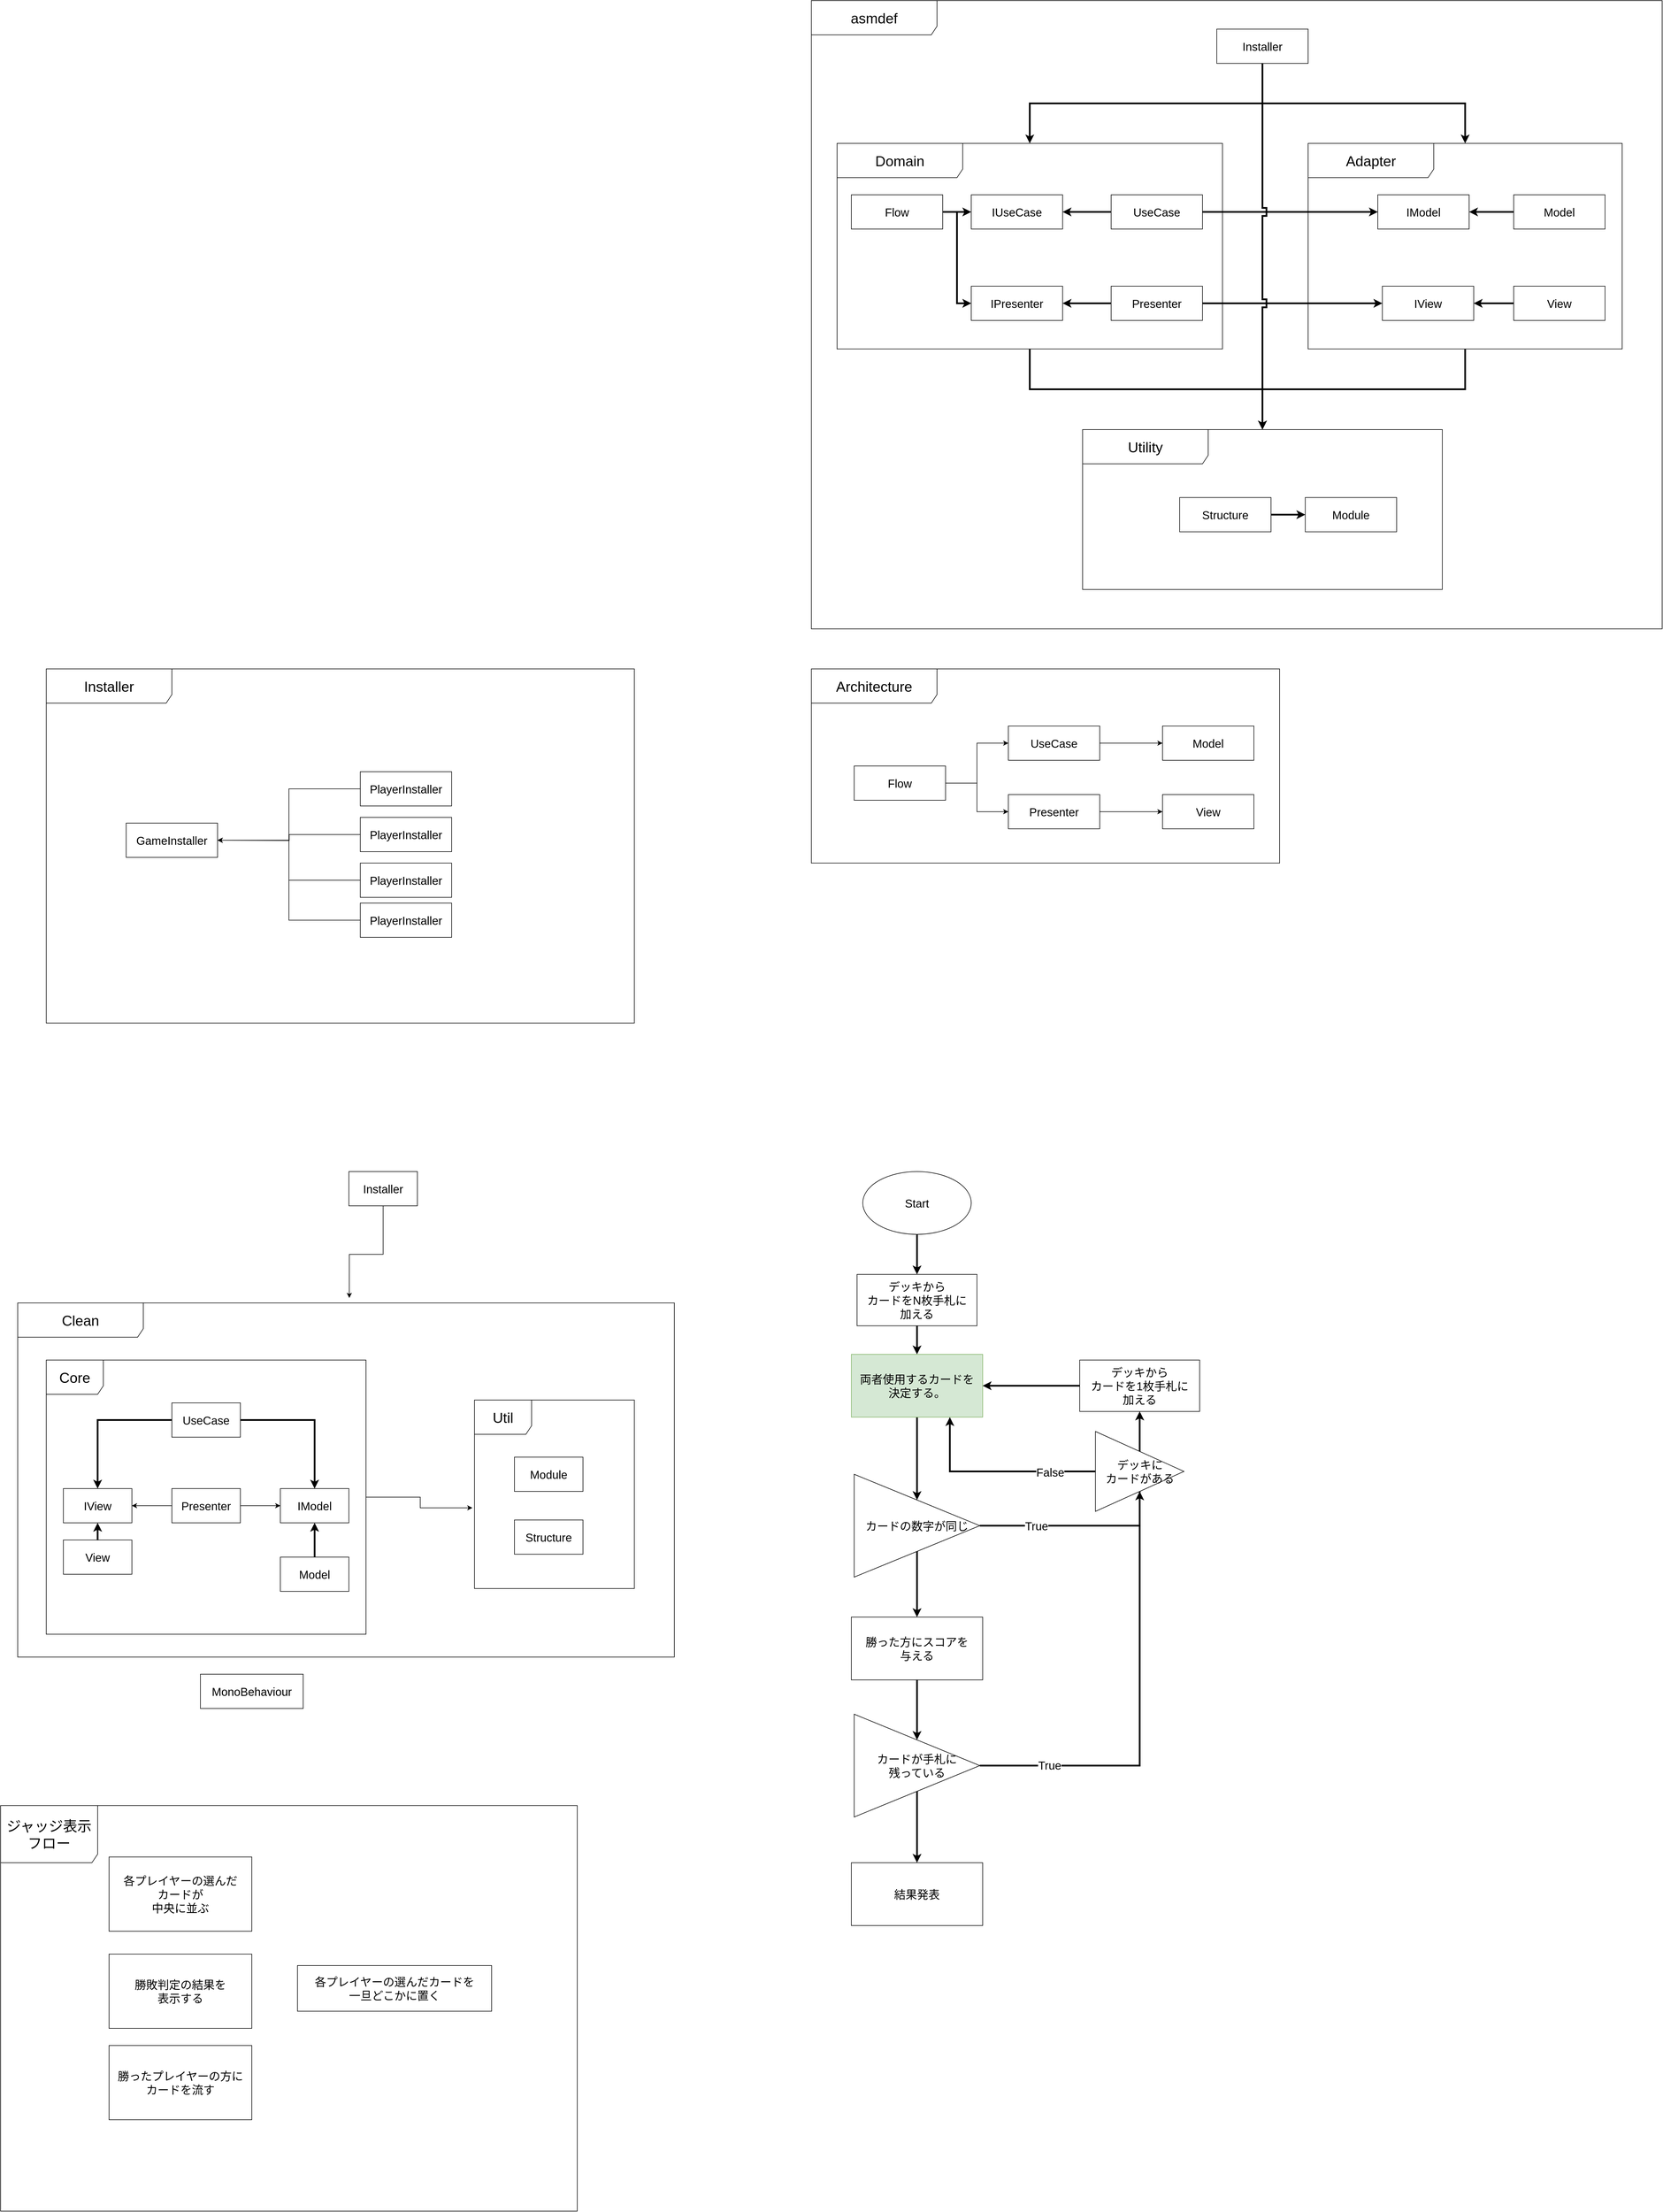 <mxfile version="22.1.22" type="embed">
  <diagram id="23iRSUPoRavnBvh4doch" name="Page-1">
    <mxGraphModel dx="2410" dy="3486" grid="1" gridSize="10" guides="1" tooltips="1" connect="1" arrows="1" fold="1" page="1" pageScale="1" pageWidth="827" pageHeight="1169" math="0" shadow="0">
      <root>
        <mxCell id="0" />
        <mxCell id="1" parent="0" />
        <mxCell id="11" style="edgeStyle=orthogonalEdgeStyle;shape=connector;rounded=0;orthogonalLoop=1;jettySize=auto;html=1;exitX=0.5;exitY=1;exitDx=0;exitDy=0;entryX=0.5;entryY=0;entryDx=0;entryDy=0;labelBackgroundColor=default;strokeColor=default;strokeWidth=3;align=center;verticalAlign=middle;fontFamily=Helvetica;fontSize=20;fontColor=default;endArrow=classic;" parent="1" source="7" target="10" edge="1">
          <mxGeometry relative="1" as="geometry" />
        </mxCell>
        <mxCell id="7" value="デッキから&lt;br&gt;カードをN枚手札に&lt;br&gt;加える" style="rounded=0;whiteSpace=wrap;html=1;fontSize=20;" parent="1" vertex="1">
          <mxGeometry x="920" y="310" width="210" height="90" as="geometry" />
        </mxCell>
        <mxCell id="9" style="edgeStyle=orthogonalEdgeStyle;rounded=0;orthogonalLoop=1;jettySize=auto;html=1;exitX=0.5;exitY=1;exitDx=0;exitDy=0;entryX=0.5;entryY=0;entryDx=0;entryDy=0;fontFamily=Helvetica;fontSize=20;fontColor=default;strokeWidth=3;" parent="1" source="8" target="7" edge="1">
          <mxGeometry relative="1" as="geometry" />
        </mxCell>
        <mxCell id="8" value="Start" style="ellipse;whiteSpace=wrap;html=1;rounded=0;strokeColor=default;align=center;verticalAlign=middle;fontFamily=Helvetica;fontSize=20;fontColor=default;fillColor=default;" parent="1" vertex="1">
          <mxGeometry x="930" y="130" width="190" height="110" as="geometry" />
        </mxCell>
        <mxCell id="15" style="edgeStyle=orthogonalEdgeStyle;shape=connector;rounded=0;orthogonalLoop=1;jettySize=auto;html=1;exitX=0.5;exitY=1;exitDx=0;exitDy=0;labelBackgroundColor=default;strokeColor=default;strokeWidth=3;align=center;verticalAlign=middle;fontFamily=Helvetica;fontSize=20;fontColor=default;endArrow=classic;" parent="1" source="10" target="13" edge="1">
          <mxGeometry relative="1" as="geometry" />
        </mxCell>
        <mxCell id="10" value="両者使用するカードを&lt;br&gt;決定する。" style="rounded=0;whiteSpace=wrap;html=1;fontSize=20;fillColor=#d5e8d4;strokeColor=#82b366;" parent="1" vertex="1">
          <mxGeometry x="910" y="450" width="230" height="110" as="geometry" />
        </mxCell>
        <mxCell id="14" style="edgeStyle=orthogonalEdgeStyle;shape=connector;rounded=0;orthogonalLoop=1;jettySize=auto;html=1;exitX=1;exitY=0.5;exitDx=0;exitDy=0;entryX=0.5;entryY=1;entryDx=0;entryDy=0;labelBackgroundColor=default;strokeColor=default;strokeWidth=3;align=center;verticalAlign=middle;fontFamily=Helvetica;fontSize=20;fontColor=default;endArrow=classic;" parent="1" source="13" target="21" edge="1">
          <mxGeometry relative="1" as="geometry">
            <Array as="points">
              <mxPoint x="1415" y="750" />
            </Array>
          </mxGeometry>
        </mxCell>
        <mxCell id="26" value="True" style="edgeLabel;html=1;align=center;verticalAlign=middle;resizable=0;points=[];fontSize=20;fontFamily=Helvetica;fontColor=default;" parent="14" vertex="1" connectable="0">
          <mxGeometry x="-0.588" relative="1" as="geometry">
            <mxPoint as="offset" />
          </mxGeometry>
        </mxCell>
        <mxCell id="18" style="edgeStyle=orthogonalEdgeStyle;rounded=0;orthogonalLoop=1;jettySize=auto;html=1;exitX=0.5;exitY=1;exitDx=0;exitDy=0;entryX=0.5;entryY=0;entryDx=0;entryDy=0;strokeWidth=3;" parent="1" source="13" target="17" edge="1">
          <mxGeometry relative="1" as="geometry" />
        </mxCell>
        <mxCell id="13" value="カードの数字が同じ" style="triangle;whiteSpace=wrap;html=1;rounded=0;strokeColor=default;align=center;verticalAlign=middle;fontFamily=Helvetica;fontSize=20;fontColor=default;fillColor=default;" parent="1" vertex="1">
          <mxGeometry x="915" y="660" width="220" height="180" as="geometry" />
        </mxCell>
        <mxCell id="20" style="edgeStyle=orthogonalEdgeStyle;shape=connector;rounded=0;orthogonalLoop=1;jettySize=auto;html=1;exitX=0.5;exitY=1;exitDx=0;exitDy=0;labelBackgroundColor=default;strokeColor=default;strokeWidth=3;align=center;verticalAlign=middle;fontFamily=Helvetica;fontSize=11;fontColor=default;endArrow=classic;" parent="1" source="17" target="19" edge="1">
          <mxGeometry relative="1" as="geometry" />
        </mxCell>
        <mxCell id="17" value="勝った方にスコアを&lt;br&gt;与える" style="rounded=0;whiteSpace=wrap;html=1;fontSize=20;" parent="1" vertex="1">
          <mxGeometry x="910" y="910" width="230" height="110" as="geometry" />
        </mxCell>
        <mxCell id="23" style="edgeStyle=orthogonalEdgeStyle;shape=connector;rounded=0;orthogonalLoop=1;jettySize=auto;html=1;entryX=0.5;entryY=1;entryDx=0;entryDy=0;labelBackgroundColor=default;strokeColor=default;strokeWidth=3;align=center;verticalAlign=middle;fontFamily=Helvetica;fontSize=11;fontColor=default;endArrow=classic;" parent="1" source="27" target="21" edge="1">
          <mxGeometry relative="1" as="geometry" />
        </mxCell>
        <mxCell id="33" style="edgeStyle=orthogonalEdgeStyle;shape=connector;rounded=0;orthogonalLoop=1;jettySize=auto;html=1;exitX=0.5;exitY=1;exitDx=0;exitDy=0;entryX=0.5;entryY=0;entryDx=0;entryDy=0;labelBackgroundColor=default;strokeColor=default;strokeWidth=3;align=center;verticalAlign=middle;fontFamily=Helvetica;fontSize=11;fontColor=default;endArrow=classic;" parent="1" source="19" target="32" edge="1">
          <mxGeometry relative="1" as="geometry" />
        </mxCell>
        <mxCell id="19" value="カードが手札に&lt;br&gt;残っている" style="triangle;whiteSpace=wrap;html=1;rounded=0;strokeColor=default;align=center;verticalAlign=middle;fontFamily=Helvetica;fontSize=20;fontColor=default;fillColor=default;" parent="1" vertex="1">
          <mxGeometry x="915" y="1080" width="220" height="180" as="geometry" />
        </mxCell>
        <mxCell id="22" style="edgeStyle=orthogonalEdgeStyle;shape=connector;rounded=0;orthogonalLoop=1;jettySize=auto;html=1;exitX=0;exitY=0.5;exitDx=0;exitDy=0;entryX=1;entryY=0.5;entryDx=0;entryDy=0;labelBackgroundColor=default;strokeColor=default;strokeWidth=3;align=center;verticalAlign=middle;fontFamily=Helvetica;fontSize=11;fontColor=default;endArrow=classic;" parent="1" source="21" target="10" edge="1">
          <mxGeometry relative="1" as="geometry" />
        </mxCell>
        <mxCell id="21" value="デッキから&lt;br&gt;カードを1枚手札に&lt;br&gt;加える" style="rounded=0;whiteSpace=wrap;html=1;fontSize=20;" parent="1" vertex="1">
          <mxGeometry x="1310" y="460" width="210" height="90" as="geometry" />
        </mxCell>
        <mxCell id="28" value="" style="edgeStyle=orthogonalEdgeStyle;shape=connector;rounded=0;orthogonalLoop=1;jettySize=auto;html=1;entryX=0.5;entryY=1;entryDx=0;entryDy=0;labelBackgroundColor=default;strokeColor=default;strokeWidth=3;align=center;verticalAlign=middle;fontFamily=Helvetica;fontSize=11;fontColor=default;endArrow=classic;" parent="1" source="19" target="27" edge="1">
          <mxGeometry relative="1" as="geometry">
            <mxPoint x="1135" y="1170" as="sourcePoint" />
            <mxPoint x="1415" y="550" as="targetPoint" />
          </mxGeometry>
        </mxCell>
        <mxCell id="29" value="True" style="edgeLabel;html=1;align=center;verticalAlign=middle;resizable=0;points=[];fontSize=20;fontFamily=Helvetica;fontColor=default;" parent="28" vertex="1" connectable="0">
          <mxGeometry x="-0.68" y="1" relative="1" as="geometry">
            <mxPoint as="offset" />
          </mxGeometry>
        </mxCell>
        <mxCell id="30" style="edgeStyle=orthogonalEdgeStyle;shape=connector;rounded=0;orthogonalLoop=1;jettySize=auto;html=1;exitX=0;exitY=0.5;exitDx=0;exitDy=0;entryX=0.75;entryY=1;entryDx=0;entryDy=0;labelBackgroundColor=default;strokeColor=default;strokeWidth=3;align=center;verticalAlign=middle;fontFamily=Helvetica;fontSize=11;fontColor=default;endArrow=classic;" parent="1" source="27" target="10" edge="1">
          <mxGeometry relative="1" as="geometry" />
        </mxCell>
        <mxCell id="31" value="False" style="edgeLabel;html=1;align=center;verticalAlign=middle;resizable=0;points=[];fontSize=20;fontFamily=Helvetica;fontColor=default;" parent="30" vertex="1" connectable="0">
          <mxGeometry x="-0.542" y="1" relative="1" as="geometry">
            <mxPoint as="offset" />
          </mxGeometry>
        </mxCell>
        <mxCell id="27" value="デッキに&lt;br&gt;カードがある" style="triangle;whiteSpace=wrap;html=1;rounded=0;strokeColor=default;align=center;verticalAlign=middle;fontFamily=Helvetica;fontSize=20;fontColor=default;fillColor=default;" parent="1" vertex="1">
          <mxGeometry x="1337.5" y="585" width="155" height="140" as="geometry" />
        </mxCell>
        <mxCell id="32" value="結果発表" style="rounded=0;whiteSpace=wrap;html=1;fontSize=20;" parent="1" vertex="1">
          <mxGeometry x="910" y="1340" width="230" height="110" as="geometry" />
        </mxCell>
        <mxCell id="38" value="Module" style="rounded=0;whiteSpace=wrap;html=1;fontSize=20;" parent="1" vertex="1">
          <mxGeometry x="320" y="630" width="120" height="60" as="geometry" />
        </mxCell>
        <mxCell id="39" value="Structure" style="rounded=0;whiteSpace=wrap;html=1;fontSize=20;" parent="1" vertex="1">
          <mxGeometry x="320" y="740" width="120" height="60" as="geometry" />
        </mxCell>
        <mxCell id="40" value="Util" style="shape=umlFrame;whiteSpace=wrap;html=1;pointerEvents=0;width=100;height=60;fontSize=25;" parent="1" vertex="1">
          <mxGeometry x="250" y="530" width="280" height="330" as="geometry" />
        </mxCell>
        <mxCell id="41" value="Core" style="shape=umlFrame;whiteSpace=wrap;html=1;pointerEvents=0;width=100;height=60;fontSize=25;" parent="1" vertex="1">
          <mxGeometry x="-500" y="460" width="560" height="480" as="geometry" />
        </mxCell>
        <mxCell id="42" value="Installer" style="rounded=0;whiteSpace=wrap;html=1;fontSize=20;" parent="1" vertex="1">
          <mxGeometry x="30" y="130" width="120" height="60" as="geometry" />
        </mxCell>
        <mxCell id="44" value="Clean" style="shape=umlFrame;whiteSpace=wrap;html=1;pointerEvents=0;width=220;height=60;fontSize=25;" parent="1" vertex="1">
          <mxGeometry x="-550" y="360" width="1150" height="620" as="geometry" />
        </mxCell>
        <mxCell id="45" style="edgeStyle=orthogonalEdgeStyle;rounded=0;orthogonalLoop=1;jettySize=auto;html=1;exitX=0.5;exitY=1;exitDx=0;exitDy=0;entryX=0.505;entryY=-0.014;entryDx=0;entryDy=0;entryPerimeter=0;" parent="1" source="42" target="44" edge="1">
          <mxGeometry relative="1" as="geometry" />
        </mxCell>
        <mxCell id="46" style="edgeStyle=orthogonalEdgeStyle;rounded=0;orthogonalLoop=1;jettySize=auto;html=1;entryX=-0.013;entryY=0.572;entryDx=0;entryDy=0;entryPerimeter=0;" parent="1" source="41" target="40" edge="1">
          <mxGeometry relative="1" as="geometry" />
        </mxCell>
        <mxCell id="47" value="MonoBehaviour" style="rounded=0;whiteSpace=wrap;html=1;fontSize=20;" parent="1" vertex="1">
          <mxGeometry x="-230" y="1010" width="180" height="60" as="geometry" />
        </mxCell>
        <mxCell id="55" value="Installer" style="shape=umlFrame;whiteSpace=wrap;html=1;pointerEvents=0;width=220;height=60;fontSize=25;" parent="1" vertex="1">
          <mxGeometry x="-500" y="-750" width="1030" height="620" as="geometry" />
        </mxCell>
        <mxCell id="56" value="GameInstaller" style="rounded=0;whiteSpace=wrap;html=1;fontSize=20;" parent="1" vertex="1">
          <mxGeometry x="-360" y="-480" width="160" height="60" as="geometry" />
        </mxCell>
        <mxCell id="66" style="edgeStyle=orthogonalEdgeStyle;rounded=0;orthogonalLoop=1;jettySize=auto;html=1;entryX=1;entryY=0.5;entryDx=0;entryDy=0;" parent="1" source="57" target="56" edge="1">
          <mxGeometry relative="1" as="geometry" />
        </mxCell>
        <mxCell id="57" value="PlayerInstaller" style="rounded=0;whiteSpace=wrap;html=1;fontSize=20;" parent="1" vertex="1">
          <mxGeometry x="50" y="-570" width="160" height="60" as="geometry" />
        </mxCell>
        <mxCell id="67" style="edgeStyle=orthogonalEdgeStyle;rounded=0;orthogonalLoop=1;jettySize=auto;html=1;" parent="1" source="58" edge="1">
          <mxGeometry relative="1" as="geometry">
            <mxPoint x="-200" y="-450" as="targetPoint" />
          </mxGeometry>
        </mxCell>
        <mxCell id="58" value="PlayerInstaller" style="rounded=0;whiteSpace=wrap;html=1;fontSize=20;" parent="1" vertex="1">
          <mxGeometry x="50" y="-490" width="160" height="60" as="geometry" />
        </mxCell>
        <mxCell id="69" style="edgeStyle=orthogonalEdgeStyle;rounded=0;orthogonalLoop=1;jettySize=auto;html=1;entryX=1;entryY=0.5;entryDx=0;entryDy=0;" parent="1" source="59" target="56" edge="1">
          <mxGeometry relative="1" as="geometry" />
        </mxCell>
        <mxCell id="59" value="PlayerInstaller" style="rounded=0;whiteSpace=wrap;html=1;fontSize=20;" parent="1" vertex="1">
          <mxGeometry x="50" y="-410" width="160" height="60" as="geometry" />
        </mxCell>
        <mxCell id="71" style="edgeStyle=orthogonalEdgeStyle;rounded=0;orthogonalLoop=1;jettySize=auto;html=1;entryX=1;entryY=0.5;entryDx=0;entryDy=0;" parent="1" source="60" target="56" edge="1">
          <mxGeometry relative="1" as="geometry" />
        </mxCell>
        <mxCell id="60" value="PlayerInstaller" style="rounded=0;whiteSpace=wrap;html=1;fontSize=20;" parent="1" vertex="1">
          <mxGeometry x="50" y="-340" width="160" height="60" as="geometry" />
        </mxCell>
        <mxCell id="72" style="edgeStyle=orthogonalEdgeStyle;shape=connector;rounded=0;orthogonalLoop=1;jettySize=auto;html=1;entryX=0.5;entryY=0;entryDx=0;entryDy=0;labelBackgroundColor=default;strokeColor=default;strokeWidth=3;align=center;verticalAlign=middle;fontFamily=Helvetica;fontSize=11;fontColor=default;endArrow=classic;" parent="1" source="74" target="78" edge="1">
          <mxGeometry relative="1" as="geometry">
            <mxPoint x="-290" y="605" as="targetPoint" />
          </mxGeometry>
        </mxCell>
        <mxCell id="73" style="edgeStyle=orthogonalEdgeStyle;shape=connector;rounded=0;orthogonalLoop=1;jettySize=auto;html=1;entryX=0.5;entryY=0;entryDx=0;entryDy=0;labelBackgroundColor=default;strokeColor=default;strokeWidth=3;align=center;verticalAlign=middle;fontFamily=Helvetica;fontSize=11;fontColor=default;endArrow=classic;" parent="1" source="74" target="75" edge="1">
          <mxGeometry relative="1" as="geometry" />
        </mxCell>
        <mxCell id="74" value="UseCase" style="rounded=0;whiteSpace=wrap;html=1;fontSize=20;" parent="1" vertex="1">
          <mxGeometry x="-280" y="535" width="120" height="60" as="geometry" />
        </mxCell>
        <mxCell id="75" value="IModel" style="rounded=0;whiteSpace=wrap;html=1;fontSize=20;" parent="1" vertex="1">
          <mxGeometry x="-90" y="685" width="120" height="60" as="geometry" />
        </mxCell>
        <mxCell id="76" style="edgeStyle=orthogonalEdgeStyle;shape=connector;rounded=0;orthogonalLoop=1;jettySize=auto;html=1;exitX=0.5;exitY=0;exitDx=0;exitDy=0;entryX=0.5;entryY=1;entryDx=0;entryDy=0;labelBackgroundColor=default;strokeColor=default;strokeWidth=3;align=center;verticalAlign=middle;fontFamily=Helvetica;fontSize=11;fontColor=default;endArrow=classic;" parent="1" source="77" target="75" edge="1">
          <mxGeometry relative="1" as="geometry" />
        </mxCell>
        <mxCell id="77" value="Model" style="rounded=0;whiteSpace=wrap;html=1;fontSize=20;" parent="1" vertex="1">
          <mxGeometry x="-90" y="805" width="120" height="60" as="geometry" />
        </mxCell>
        <mxCell id="78" value="IView" style="rounded=0;whiteSpace=wrap;html=1;fontSize=20;" parent="1" vertex="1">
          <mxGeometry x="-470" y="685" width="120" height="60" as="geometry" />
        </mxCell>
        <mxCell id="79" style="edgeStyle=orthogonalEdgeStyle;shape=connector;rounded=0;orthogonalLoop=1;jettySize=auto;html=1;exitX=0.5;exitY=0;exitDx=0;exitDy=0;entryX=0.5;entryY=1;entryDx=0;entryDy=0;labelBackgroundColor=default;strokeColor=default;strokeWidth=3;align=center;verticalAlign=middle;fontFamily=Helvetica;fontSize=11;fontColor=default;endArrow=classic;" parent="1" source="80" target="78" edge="1">
          <mxGeometry relative="1" as="geometry" />
        </mxCell>
        <mxCell id="80" value="View" style="rounded=0;whiteSpace=wrap;html=1;fontSize=20;" parent="1" vertex="1">
          <mxGeometry x="-470" y="775" width="120" height="60" as="geometry" />
        </mxCell>
        <mxCell id="82" style="edgeStyle=orthogonalEdgeStyle;rounded=0;orthogonalLoop=1;jettySize=auto;html=1;entryX=0;entryY=0.5;entryDx=0;entryDy=0;" parent="1" source="81" target="75" edge="1">
          <mxGeometry relative="1" as="geometry" />
        </mxCell>
        <mxCell id="83" style="edgeStyle=orthogonalEdgeStyle;rounded=0;orthogonalLoop=1;jettySize=auto;html=1;entryX=1;entryY=0.5;entryDx=0;entryDy=0;" parent="1" source="81" target="78" edge="1">
          <mxGeometry relative="1" as="geometry" />
        </mxCell>
        <mxCell id="81" value="Presenter" style="rounded=0;whiteSpace=wrap;html=1;fontSize=20;" parent="1" vertex="1">
          <mxGeometry x="-280" y="685" width="120" height="60" as="geometry" />
        </mxCell>
        <mxCell id="84" value="各プレイヤーの選んだ&lt;br&gt;カードが&lt;br&gt;中央に並ぶ" style="rounded=0;whiteSpace=wrap;html=1;fontSize=20;" parent="1" vertex="1">
          <mxGeometry x="-390" y="1330" width="250" height="130" as="geometry" />
        </mxCell>
        <mxCell id="85" value="ジャッジ表示フロー" style="shape=umlFrame;whiteSpace=wrap;html=1;pointerEvents=0;width=170;height=100;fontSize=25;" parent="1" vertex="1">
          <mxGeometry x="-580" y="1240" width="1010" height="710" as="geometry" />
        </mxCell>
        <mxCell id="86" value="勝敗判定の結果を&lt;br&gt;表示する" style="rounded=0;whiteSpace=wrap;html=1;fontSize=20;" parent="1" vertex="1">
          <mxGeometry x="-390" y="1500" width="250" height="130" as="geometry" />
        </mxCell>
        <mxCell id="87" value="各プレイヤーの選んだカードを&lt;br&gt;一旦どこかに置く" style="rounded=0;whiteSpace=wrap;html=1;fontSize=20;" parent="1" vertex="1">
          <mxGeometry x="-60" y="1520" width="340" height="80" as="geometry" />
        </mxCell>
        <mxCell id="88" value="勝ったプレイヤーの方に&lt;br&gt;カードを流す" style="rounded=0;whiteSpace=wrap;html=1;fontSize=20;" parent="1" vertex="1">
          <mxGeometry x="-390" y="1660" width="250" height="130" as="geometry" />
        </mxCell>
        <mxCell id="89" value="Architecture" style="shape=umlFrame;whiteSpace=wrap;html=1;pointerEvents=0;width=220;height=60;fontSize=25;" parent="1" vertex="1">
          <mxGeometry x="840" y="-750" width="820" height="340" as="geometry" />
        </mxCell>
        <mxCell id="95" style="edgeStyle=orthogonalEdgeStyle;rounded=0;orthogonalLoop=1;jettySize=auto;html=1;entryX=0;entryY=0.5;entryDx=0;entryDy=0;" parent="1" source="90" target="91" edge="1">
          <mxGeometry relative="1" as="geometry" />
        </mxCell>
        <mxCell id="96" style="edgeStyle=orthogonalEdgeStyle;rounded=0;orthogonalLoop=1;jettySize=auto;html=1;entryX=0;entryY=0.5;entryDx=0;entryDy=0;" parent="1" source="90" target="92" edge="1">
          <mxGeometry relative="1" as="geometry" />
        </mxCell>
        <mxCell id="90" value="Flow" style="rounded=0;whiteSpace=wrap;html=1;fontSize=20;" parent="1" vertex="1">
          <mxGeometry x="915" y="-580" width="160" height="60" as="geometry" />
        </mxCell>
        <mxCell id="101" style="edgeStyle=orthogonalEdgeStyle;rounded=0;orthogonalLoop=1;jettySize=auto;html=1;entryX=0;entryY=0.5;entryDx=0;entryDy=0;" parent="1" source="91" target="93" edge="1">
          <mxGeometry relative="1" as="geometry" />
        </mxCell>
        <mxCell id="91" value="UseCase" style="rounded=0;whiteSpace=wrap;html=1;fontSize=20;" parent="1" vertex="1">
          <mxGeometry x="1185" y="-650" width="160" height="60" as="geometry" />
        </mxCell>
        <mxCell id="98" style="edgeStyle=orthogonalEdgeStyle;rounded=0;orthogonalLoop=1;jettySize=auto;html=1;entryX=0;entryY=0.5;entryDx=0;entryDy=0;" parent="1" source="92" target="94" edge="1">
          <mxGeometry relative="1" as="geometry" />
        </mxCell>
        <mxCell id="92" value="Presenter" style="rounded=0;whiteSpace=wrap;html=1;fontSize=20;" parent="1" vertex="1">
          <mxGeometry x="1185" y="-530" width="160" height="60" as="geometry" />
        </mxCell>
        <mxCell id="93" value="Model" style="rounded=0;whiteSpace=wrap;html=1;fontSize=20;" parent="1" vertex="1">
          <mxGeometry x="1455" y="-650" width="160" height="60" as="geometry" />
        </mxCell>
        <mxCell id="94" value="View" style="rounded=0;whiteSpace=wrap;html=1;fontSize=20;" parent="1" vertex="1">
          <mxGeometry x="1455" y="-530" width="160" height="60" as="geometry" />
        </mxCell>
        <mxCell id="102" value="asmdef" style="shape=umlFrame;whiteSpace=wrap;html=1;pointerEvents=0;width=220;height=60;fontSize=25;" parent="1" vertex="1">
          <mxGeometry x="840" y="-1920" width="1490" height="1100" as="geometry" />
        </mxCell>
        <mxCell id="119" style="edgeStyle=orthogonalEdgeStyle;rounded=0;orthogonalLoop=1;jettySize=auto;html=1;entryX=0;entryY=0.5;entryDx=0;entryDy=0;strokeWidth=3;" parent="1" source="105" target="113" edge="1">
          <mxGeometry relative="1" as="geometry" />
        </mxCell>
        <mxCell id="120" style="edgeStyle=orthogonalEdgeStyle;rounded=0;orthogonalLoop=1;jettySize=auto;html=1;entryX=0;entryY=0.5;entryDx=0;entryDy=0;strokeWidth=3;" parent="1" source="105" target="114" edge="1">
          <mxGeometry relative="1" as="geometry" />
        </mxCell>
        <mxCell id="105" value="Flow" style="rounded=0;whiteSpace=wrap;html=1;fontSize=20;" parent="1" vertex="1">
          <mxGeometry x="910" y="-1580" width="160" height="60" as="geometry" />
        </mxCell>
        <mxCell id="122" style="edgeStyle=orthogonalEdgeStyle;rounded=0;orthogonalLoop=1;jettySize=auto;html=1;entryX=1;entryY=0.5;entryDx=0;entryDy=0;strokeWidth=3;" parent="1" source="107" target="113" edge="1">
          <mxGeometry relative="1" as="geometry" />
        </mxCell>
        <mxCell id="125" style="edgeStyle=orthogonalEdgeStyle;rounded=0;orthogonalLoop=1;jettySize=auto;html=1;entryX=0;entryY=0.5;entryDx=0;entryDy=0;strokeWidth=3;" parent="1" source="107" target="116" edge="1">
          <mxGeometry relative="1" as="geometry" />
        </mxCell>
        <mxCell id="107" value="UseCase" style="rounded=0;whiteSpace=wrap;html=1;fontSize=20;strokeWidth=1;" parent="1" vertex="1">
          <mxGeometry x="1365" y="-1580" width="160" height="60" as="geometry" />
        </mxCell>
        <mxCell id="124" style="edgeStyle=orthogonalEdgeStyle;rounded=0;orthogonalLoop=1;jettySize=auto;html=1;entryX=1;entryY=0.5;entryDx=0;entryDy=0;strokeWidth=3;" parent="1" source="110" target="114" edge="1">
          <mxGeometry relative="1" as="geometry" />
        </mxCell>
        <mxCell id="126" style="edgeStyle=orthogonalEdgeStyle;rounded=0;orthogonalLoop=1;jettySize=auto;html=1;entryX=0;entryY=0.5;entryDx=0;entryDy=0;strokeWidth=3;" parent="1" source="110" target="115" edge="1">
          <mxGeometry relative="1" as="geometry" />
        </mxCell>
        <mxCell id="110" value="Presenter" style="rounded=0;whiteSpace=wrap;html=1;fontSize=20;strokeWidth=1;" parent="1" vertex="1">
          <mxGeometry x="1365" y="-1420" width="160" height="60" as="geometry" />
        </mxCell>
        <mxCell id="129" style="edgeStyle=orthogonalEdgeStyle;rounded=0;orthogonalLoop=1;jettySize=auto;html=1;entryX=1;entryY=0.5;entryDx=0;entryDy=0;strokeWidth=3;" parent="1" source="111" target="116" edge="1">
          <mxGeometry relative="1" as="geometry" />
        </mxCell>
        <mxCell id="111" value="Model" style="rounded=0;whiteSpace=wrap;html=1;fontSize=20;strokeWidth=1;" parent="1" vertex="1">
          <mxGeometry x="2070" y="-1580" width="160" height="60" as="geometry" />
        </mxCell>
        <mxCell id="130" style="edgeStyle=orthogonalEdgeStyle;rounded=0;orthogonalLoop=1;jettySize=auto;html=1;entryX=1;entryY=0.5;entryDx=0;entryDy=0;strokeWidth=3;" parent="1" source="112" target="115" edge="1">
          <mxGeometry relative="1" as="geometry" />
        </mxCell>
        <mxCell id="112" value="View" style="rounded=0;whiteSpace=wrap;html=1;fontSize=20;strokeWidth=1;" parent="1" vertex="1">
          <mxGeometry x="2070" y="-1420" width="160" height="60" as="geometry" />
        </mxCell>
        <mxCell id="113" value="IUseCase" style="rounded=0;whiteSpace=wrap;html=1;fontSize=20;strokeWidth=1;" parent="1" vertex="1">
          <mxGeometry x="1120" y="-1580" width="160" height="60" as="geometry" />
        </mxCell>
        <mxCell id="114" value="IPresenter" style="rounded=0;whiteSpace=wrap;html=1;fontSize=20;strokeWidth=1;" parent="1" vertex="1">
          <mxGeometry x="1120" y="-1420" width="160" height="60" as="geometry" />
        </mxCell>
        <mxCell id="115" value="IView" style="rounded=0;whiteSpace=wrap;html=1;fontSize=20;strokeWidth=1;" parent="1" vertex="1">
          <mxGeometry x="1840" y="-1420" width="160" height="60" as="geometry" />
        </mxCell>
        <mxCell id="116" value="IModel" style="rounded=0;whiteSpace=wrap;html=1;fontSize=20;strokeWidth=1;" parent="1" vertex="1">
          <mxGeometry x="1832" y="-1580" width="160" height="60" as="geometry" />
        </mxCell>
        <mxCell id="136" style="edgeStyle=orthogonalEdgeStyle;shape=connector;rounded=0;orthogonalLoop=1;jettySize=auto;html=1;labelBackgroundColor=default;strokeColor=default;strokeWidth=3;align=center;verticalAlign=middle;fontFamily=Helvetica;fontSize=11;fontColor=default;endArrow=classic;" parent="1" source="117" target="131" edge="1">
          <mxGeometry relative="1" as="geometry" />
        </mxCell>
        <mxCell id="117" value="Domain" style="shape=umlFrame;whiteSpace=wrap;html=1;pointerEvents=0;width=220;height=60;fontSize=25;" parent="1" vertex="1">
          <mxGeometry x="885" y="-1670" width="675" height="360" as="geometry" />
        </mxCell>
        <mxCell id="137" style="edgeStyle=orthogonalEdgeStyle;shape=connector;rounded=0;orthogonalLoop=1;jettySize=auto;html=1;labelBackgroundColor=default;strokeColor=default;strokeWidth=3;align=center;verticalAlign=middle;fontFamily=Helvetica;fontSize=11;fontColor=default;endArrow=classic;" parent="1" source="118" target="131" edge="1">
          <mxGeometry relative="1" as="geometry" />
        </mxCell>
        <mxCell id="118" value="Adapter" style="shape=umlFrame;whiteSpace=wrap;html=1;pointerEvents=0;width=220;height=60;fontSize=25;" parent="1" vertex="1">
          <mxGeometry x="1710" y="-1670" width="550" height="360" as="geometry" />
        </mxCell>
        <mxCell id="131" value="Utility" style="shape=umlFrame;whiteSpace=wrap;html=1;pointerEvents=0;width=220;height=60;fontSize=25;" parent="1" vertex="1">
          <mxGeometry x="1315" y="-1169" width="630" height="280" as="geometry" />
        </mxCell>
        <mxCell id="135" style="edgeStyle=orthogonalEdgeStyle;shape=connector;rounded=0;orthogonalLoop=1;jettySize=auto;html=1;entryX=0;entryY=0.5;entryDx=0;entryDy=0;labelBackgroundColor=default;strokeColor=default;strokeWidth=3;align=center;verticalAlign=middle;fontFamily=Helvetica;fontSize=11;fontColor=default;endArrow=classic;" parent="1" source="132" target="133" edge="1">
          <mxGeometry relative="1" as="geometry" />
        </mxCell>
        <mxCell id="132" value="Structure" style="rounded=0;whiteSpace=wrap;html=1;fontSize=20;strokeWidth=1;" parent="1" vertex="1">
          <mxGeometry x="1485" y="-1050" width="160" height="60" as="geometry" />
        </mxCell>
        <mxCell id="133" value="Module" style="rounded=0;whiteSpace=wrap;html=1;fontSize=20;strokeWidth=1;" parent="1" vertex="1">
          <mxGeometry x="1705" y="-1050" width="160" height="60" as="geometry" />
        </mxCell>
        <mxCell id="139" style="edgeStyle=orthogonalEdgeStyle;shape=connector;rounded=0;orthogonalLoop=1;jettySize=auto;html=1;labelBackgroundColor=default;strokeColor=default;strokeWidth=3;align=center;verticalAlign=middle;fontFamily=Helvetica;fontSize=11;fontColor=default;endArrow=classic;" parent="1" source="138" target="117" edge="1">
          <mxGeometry relative="1" as="geometry" />
        </mxCell>
        <mxCell id="140" style="edgeStyle=orthogonalEdgeStyle;shape=connector;rounded=0;orthogonalLoop=1;jettySize=auto;html=1;labelBackgroundColor=default;strokeColor=default;strokeWidth=3;align=center;verticalAlign=middle;fontFamily=Helvetica;fontSize=11;fontColor=default;endArrow=classic;" parent="1" source="138" target="118" edge="1">
          <mxGeometry relative="1" as="geometry" />
        </mxCell>
        <mxCell id="143" style="edgeStyle=orthogonalEdgeStyle;shape=connector;rounded=0;orthogonalLoop=1;jettySize=auto;html=1;labelBackgroundColor=default;strokeColor=default;strokeWidth=3;align=center;verticalAlign=middle;fontFamily=Helvetica;fontSize=11;fontColor=default;endArrow=classic;jumpStyle=sharp;jumpSize=10;" parent="1" source="138" target="131" edge="1">
          <mxGeometry relative="1" as="geometry" />
        </mxCell>
        <mxCell id="138" value="Installer" style="rounded=0;whiteSpace=wrap;html=1;fontSize=20;strokeWidth=1;" parent="1" vertex="1">
          <mxGeometry x="1550" y="-1870" width="160" height="60" as="geometry" />
        </mxCell>
      </root>
    </mxGraphModel>
  </diagram>
</mxfile>

